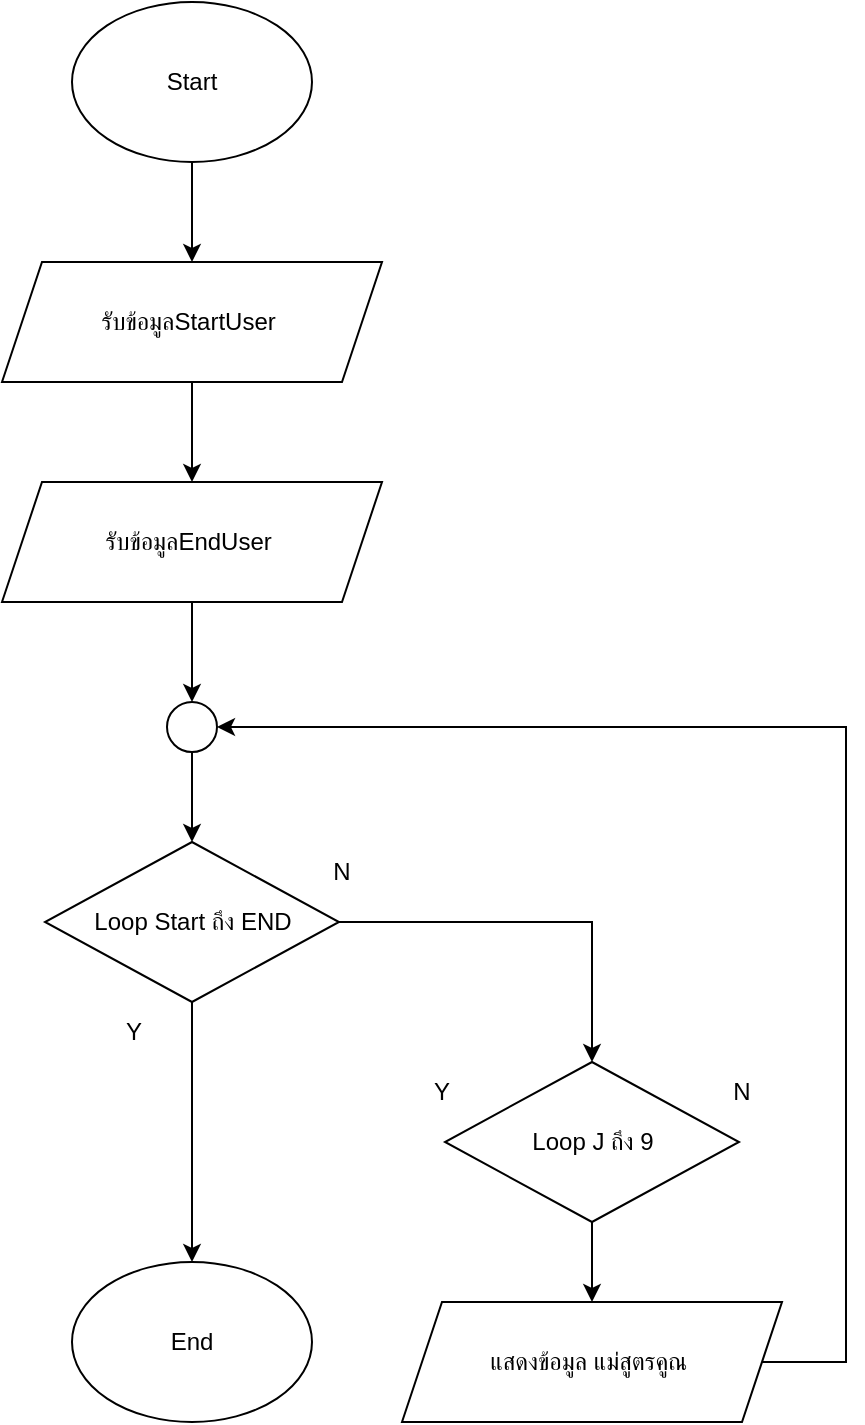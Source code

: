 <mxfile version="25.0.1">
  <diagram name="หน้า-1" id="5ZEylbr8XKbLjIESe_yZ">
    <mxGraphModel dx="555" dy="265" grid="1" gridSize="10" guides="1" tooltips="1" connect="1" arrows="1" fold="1" page="1" pageScale="1" pageWidth="827" pageHeight="1169" math="0" shadow="0">
      <root>
        <mxCell id="0" />
        <mxCell id="1" parent="0" />
        <mxCell id="qZE49mf_wFix2GLxkp7e-4" value="" style="edgeStyle=orthogonalEdgeStyle;rounded=0;orthogonalLoop=1;jettySize=auto;html=1;" edge="1" parent="1" source="qZE49mf_wFix2GLxkp7e-1" target="qZE49mf_wFix2GLxkp7e-2">
          <mxGeometry relative="1" as="geometry" />
        </mxCell>
        <mxCell id="qZE49mf_wFix2GLxkp7e-1" value="Start" style="ellipse;whiteSpace=wrap;html=1;" vertex="1" parent="1">
          <mxGeometry x="353" y="40" width="120" height="80" as="geometry" />
        </mxCell>
        <mxCell id="qZE49mf_wFix2GLxkp7e-5" value="" style="edgeStyle=orthogonalEdgeStyle;rounded=0;orthogonalLoop=1;jettySize=auto;html=1;" edge="1" parent="1" source="qZE49mf_wFix2GLxkp7e-2" target="qZE49mf_wFix2GLxkp7e-3">
          <mxGeometry relative="1" as="geometry" />
        </mxCell>
        <mxCell id="qZE49mf_wFix2GLxkp7e-2" value="รับข้อมูลStartUser&amp;nbsp;" style="shape=parallelogram;perimeter=parallelogramPerimeter;whiteSpace=wrap;html=1;fixedSize=1;" vertex="1" parent="1">
          <mxGeometry x="318" y="170" width="190" height="60" as="geometry" />
        </mxCell>
        <mxCell id="qZE49mf_wFix2GLxkp7e-10" value="" style="edgeStyle=orthogonalEdgeStyle;rounded=0;orthogonalLoop=1;jettySize=auto;html=1;" edge="1" parent="1" source="qZE49mf_wFix2GLxkp7e-3" target="qZE49mf_wFix2GLxkp7e-9">
          <mxGeometry relative="1" as="geometry" />
        </mxCell>
        <mxCell id="qZE49mf_wFix2GLxkp7e-3" value="รับข้อมูลEndUser&amp;nbsp;" style="shape=parallelogram;perimeter=parallelogramPerimeter;whiteSpace=wrap;html=1;fixedSize=1;" vertex="1" parent="1">
          <mxGeometry x="318" y="280" width="190" height="60" as="geometry" />
        </mxCell>
        <mxCell id="qZE49mf_wFix2GLxkp7e-15" value="" style="edgeStyle=orthogonalEdgeStyle;rounded=0;orthogonalLoop=1;jettySize=auto;html=1;" edge="1" parent="1" source="qZE49mf_wFix2GLxkp7e-6" target="qZE49mf_wFix2GLxkp7e-12">
          <mxGeometry relative="1" as="geometry" />
        </mxCell>
        <mxCell id="qZE49mf_wFix2GLxkp7e-20" style="edgeStyle=orthogonalEdgeStyle;rounded=0;orthogonalLoop=1;jettySize=auto;html=1;" edge="1" parent="1" source="qZE49mf_wFix2GLxkp7e-6" target="qZE49mf_wFix2GLxkp7e-19">
          <mxGeometry relative="1" as="geometry" />
        </mxCell>
        <mxCell id="qZE49mf_wFix2GLxkp7e-6" value="Loop Start ถึง END" style="rhombus;whiteSpace=wrap;html=1;" vertex="1" parent="1">
          <mxGeometry x="339.5" y="460" width="147" height="80" as="geometry" />
        </mxCell>
        <mxCell id="qZE49mf_wFix2GLxkp7e-7" value="Y" style="text;html=1;align=center;verticalAlign=middle;whiteSpace=wrap;rounded=0;" vertex="1" parent="1">
          <mxGeometry x="354" y="540" width="60" height="30" as="geometry" />
        </mxCell>
        <mxCell id="qZE49mf_wFix2GLxkp7e-8" value="N" style="text;html=1;align=center;verticalAlign=middle;whiteSpace=wrap;rounded=0;" vertex="1" parent="1">
          <mxGeometry x="458" y="460" width="60" height="30" as="geometry" />
        </mxCell>
        <mxCell id="qZE49mf_wFix2GLxkp7e-11" value="" style="edgeStyle=orthogonalEdgeStyle;rounded=0;orthogonalLoop=1;jettySize=auto;html=1;" edge="1" parent="1" source="qZE49mf_wFix2GLxkp7e-9" target="qZE49mf_wFix2GLxkp7e-6">
          <mxGeometry relative="1" as="geometry" />
        </mxCell>
        <mxCell id="qZE49mf_wFix2GLxkp7e-9" value="" style="ellipse;whiteSpace=wrap;html=1;aspect=fixed;" vertex="1" parent="1">
          <mxGeometry x="400.5" y="390" width="25" height="25" as="geometry" />
        </mxCell>
        <mxCell id="qZE49mf_wFix2GLxkp7e-18" value="" style="edgeStyle=orthogonalEdgeStyle;rounded=0;orthogonalLoop=1;jettySize=auto;html=1;" edge="1" parent="1" source="qZE49mf_wFix2GLxkp7e-12" target="qZE49mf_wFix2GLxkp7e-17">
          <mxGeometry relative="1" as="geometry" />
        </mxCell>
        <mxCell id="qZE49mf_wFix2GLxkp7e-12" value="Loop J ถึง 9" style="rhombus;whiteSpace=wrap;html=1;" vertex="1" parent="1">
          <mxGeometry x="539.5" y="570" width="147" height="80" as="geometry" />
        </mxCell>
        <mxCell id="qZE49mf_wFix2GLxkp7e-13" value="Y" style="text;html=1;align=center;verticalAlign=middle;whiteSpace=wrap;rounded=0;" vertex="1" parent="1">
          <mxGeometry x="508" y="570" width="60" height="30" as="geometry" />
        </mxCell>
        <mxCell id="qZE49mf_wFix2GLxkp7e-14" value="N" style="text;html=1;align=center;verticalAlign=middle;whiteSpace=wrap;rounded=0;" vertex="1" parent="1">
          <mxGeometry x="658" y="570" width="60" height="30" as="geometry" />
        </mxCell>
        <mxCell id="qZE49mf_wFix2GLxkp7e-21" style="edgeStyle=orthogonalEdgeStyle;rounded=0;orthogonalLoop=1;jettySize=auto;html=1;entryX=1;entryY=0.5;entryDx=0;entryDy=0;" edge="1" parent="1" source="qZE49mf_wFix2GLxkp7e-17" target="qZE49mf_wFix2GLxkp7e-9">
          <mxGeometry relative="1" as="geometry">
            <Array as="points">
              <mxPoint x="740" y="720" />
              <mxPoint x="740" y="403" />
            </Array>
          </mxGeometry>
        </mxCell>
        <mxCell id="qZE49mf_wFix2GLxkp7e-17" value="แสดงข้อมูล แม่สูตรคูณ&amp;nbsp;" style="shape=parallelogram;perimeter=parallelogramPerimeter;whiteSpace=wrap;html=1;fixedSize=1;" vertex="1" parent="1">
          <mxGeometry x="518" y="690" width="190" height="60" as="geometry" />
        </mxCell>
        <mxCell id="qZE49mf_wFix2GLxkp7e-19" value="End" style="ellipse;whiteSpace=wrap;html=1;" vertex="1" parent="1">
          <mxGeometry x="353" y="670" width="120" height="80" as="geometry" />
        </mxCell>
      </root>
    </mxGraphModel>
  </diagram>
</mxfile>
